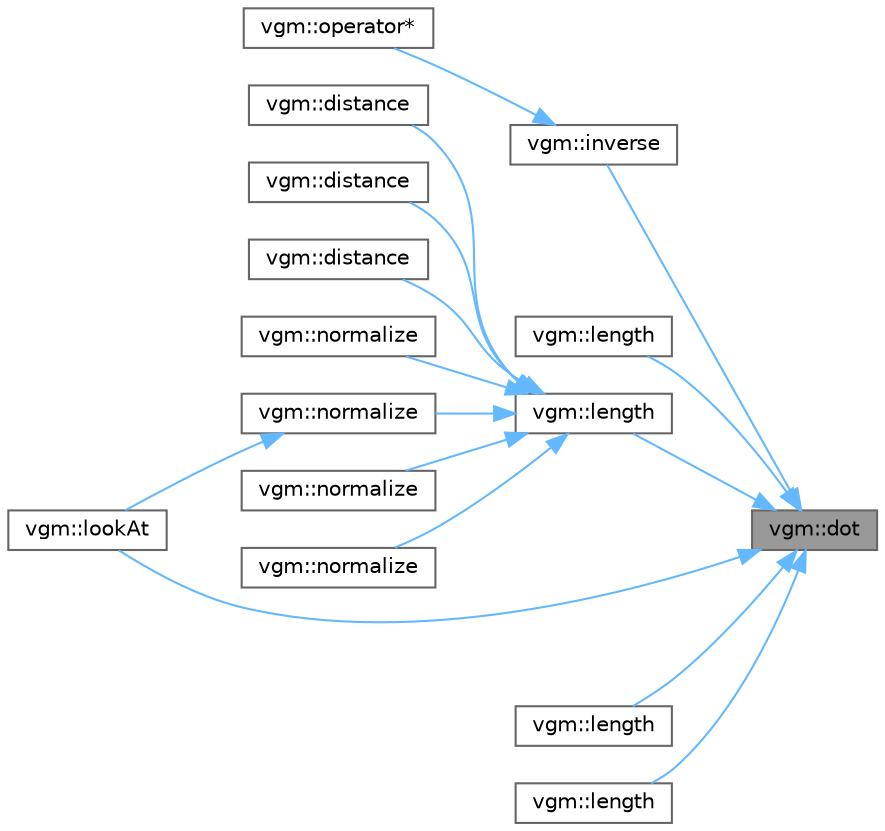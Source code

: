 digraph "vgm::dot"
{
 // LATEX_PDF_SIZE
  bgcolor="transparent";
  edge [fontname=Helvetica,fontsize=10,labelfontname=Helvetica,labelfontsize=10];
  node [fontname=Helvetica,fontsize=10,shape=box,height=0.2,width=0.4];
  rankdir="RL";
  Node1 [id="Node000001",label="vgm::dot",height=0.2,width=0.4,color="gray40", fillcolor="grey60", style="filled", fontcolor="black",tooltip=" "];
  Node1 -> Node2 [id="edge1_Node000001_Node000002",dir="back",color="steelblue1",style="solid",tooltip=" "];
  Node2 [id="Node000002",label="vgm::inverse",height=0.2,width=0.4,color="grey40", fillcolor="white", style="filled",URL="$namespacevgm.html#adcc26123cc8aef27e1bcacf7a92f3290",tooltip=" "];
  Node2 -> Node3 [id="edge2_Node000002_Node000003",dir="back",color="steelblue1",style="solid",tooltip=" "];
  Node3 [id="Node000003",label="vgm::operator*",height=0.2,width=0.4,color="grey40", fillcolor="white", style="filled",URL="$namespacevgm.html#aaf4c2fd12ccbcfa88ed9734e6ed6f526",tooltip=" "];
  Node1 -> Node4 [id="edge3_Node000001_Node000004",dir="back",color="steelblue1",style="solid",tooltip=" "];
  Node4 [id="Node000004",label="vgm::length",height=0.2,width=0.4,color="grey40", fillcolor="white", style="filled",URL="$namespacevgm.html#aa022dd863bf0a8aaa30a739e5d3df0ae",tooltip=" "];
  Node1 -> Node5 [id="edge4_Node000001_Node000005",dir="back",color="steelblue1",style="solid",tooltip=" "];
  Node5 [id="Node000005",label="vgm::length",height=0.2,width=0.4,color="grey40", fillcolor="white", style="filled",URL="$namespacevgm.html#af5bfc8b3f1a44713d342b5caee51906e",tooltip=" "];
  Node5 -> Node6 [id="edge5_Node000005_Node000006",dir="back",color="steelblue1",style="solid",tooltip=" "];
  Node6 [id="Node000006",label="vgm::distance",height=0.2,width=0.4,color="grey40", fillcolor="white", style="filled",URL="$namespacevgm.html#a5aa9a35291fc47a1bcc7ed8507e035d2",tooltip=" "];
  Node5 -> Node7 [id="edge6_Node000005_Node000007",dir="back",color="steelblue1",style="solid",tooltip=" "];
  Node7 [id="Node000007",label="vgm::distance",height=0.2,width=0.4,color="grey40", fillcolor="white", style="filled",URL="$namespacevgm.html#abb1a1977a3dfbf8e7c2786a01ca5c6bb",tooltip=" "];
  Node5 -> Node8 [id="edge7_Node000005_Node000008",dir="back",color="steelblue1",style="solid",tooltip=" "];
  Node8 [id="Node000008",label="vgm::distance",height=0.2,width=0.4,color="grey40", fillcolor="white", style="filled",URL="$namespacevgm.html#a4dff1089b46bcf1c0ee6caa3aab5e4b7",tooltip=" "];
  Node5 -> Node9 [id="edge8_Node000005_Node000009",dir="back",color="steelblue1",style="solid",tooltip=" "];
  Node9 [id="Node000009",label="vgm::normalize",height=0.2,width=0.4,color="grey40", fillcolor="white", style="filled",URL="$namespacevgm.html#afe9fa7d5fb1d466acdb10561f7d3e8a6",tooltip=" "];
  Node5 -> Node10 [id="edge9_Node000005_Node000010",dir="back",color="steelblue1",style="solid",tooltip=" "];
  Node10 [id="Node000010",label="vgm::normalize",height=0.2,width=0.4,color="grey40", fillcolor="white", style="filled",URL="$namespacevgm.html#a9e01535a47e715a94ccd8c8336920c4e",tooltip=" "];
  Node10 -> Node11 [id="edge10_Node000010_Node000011",dir="back",color="steelblue1",style="solid",tooltip=" "];
  Node11 [id="Node000011",label="vgm::lookAt",height=0.2,width=0.4,color="grey40", fillcolor="white", style="filled",URL="$namespacevgm.html#a9c34e6bde05cf45ddaeace2e168d9c77",tooltip=" "];
  Node5 -> Node12 [id="edge11_Node000005_Node000012",dir="back",color="steelblue1",style="solid",tooltip=" "];
  Node12 [id="Node000012",label="vgm::normalize",height=0.2,width=0.4,color="grey40", fillcolor="white", style="filled",URL="$namespacevgm.html#a65abbcbcb9e8323b398e0a2f3a20f130",tooltip=" "];
  Node5 -> Node13 [id="edge12_Node000005_Node000013",dir="back",color="steelblue1",style="solid",tooltip=" "];
  Node13 [id="Node000013",label="vgm::normalize",height=0.2,width=0.4,color="grey40", fillcolor="white", style="filled",URL="$namespacevgm.html#a256419ce008e5e37c00f1eba7b5ba093",tooltip=" "];
  Node1 -> Node14 [id="edge13_Node000001_Node000014",dir="back",color="steelblue1",style="solid",tooltip=" "];
  Node14 [id="Node000014",label="vgm::length",height=0.2,width=0.4,color="grey40", fillcolor="white", style="filled",URL="$namespacevgm.html#acd9d29fd27ce408ac954b1ffe8925ee7",tooltip=" "];
  Node1 -> Node15 [id="edge14_Node000001_Node000015",dir="back",color="steelblue1",style="solid",tooltip=" "];
  Node15 [id="Node000015",label="vgm::length",height=0.2,width=0.4,color="grey40", fillcolor="white", style="filled",URL="$namespacevgm.html#a7b4baeef81d05aaac9132e6c31222e3a",tooltip=" "];
  Node1 -> Node11 [id="edge15_Node000001_Node000011",dir="back",color="steelblue1",style="solid",tooltip=" "];
}
